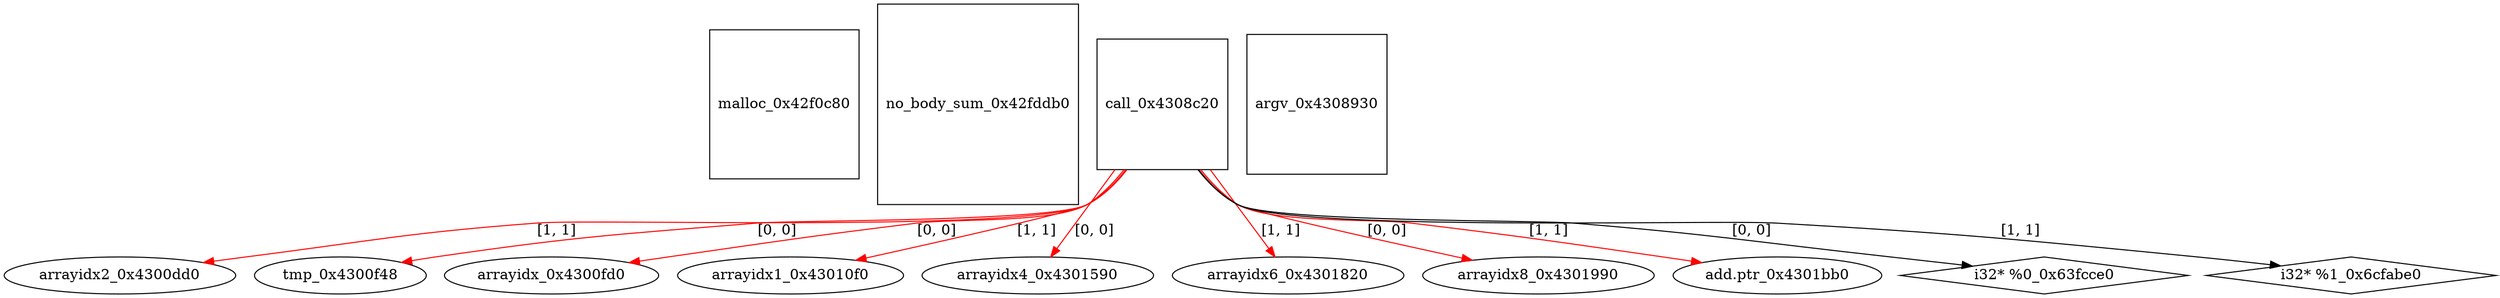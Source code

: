 digraph grafico {
"malloc_0x42f0c80" [shape=square];
"no_body_sum_0x42fddb0" [shape=square];
"arrayidx2_0x4300dd0" [shape=ellipse];
"call_0x4308c20" -> "arrayidx2_0x4300dd0" [label="[1, 1]",color=red];
"tmp_0x4300f48" [shape=ellipse];
"call_0x4308c20" -> "tmp_0x4300f48" [label="[0, 0]",color=red];
"arrayidx_0x4300fd0" [shape=ellipse];
"call_0x4308c20" -> "arrayidx_0x4300fd0" [label="[0, 0]",color=red];
"arrayidx1_0x43010f0" [shape=ellipse];
"call_0x4308c20" -> "arrayidx1_0x43010f0" [label="[1, 1]",color=red];
"arrayidx4_0x4301590" [shape=ellipse];
"call_0x4308c20" -> "arrayidx4_0x4301590" [label="[0, 0]",color=red];
"arrayidx6_0x4301820" [shape=ellipse];
"call_0x4308c20" -> "arrayidx6_0x4301820" [label="[1, 1]",color=red];
"arrayidx8_0x4301990" [shape=ellipse];
"call_0x4308c20" -> "arrayidx8_0x4301990" [label="[0, 0]",color=red];
"add.ptr_0x4301bb0" [shape=ellipse];
"call_0x4308c20" -> "add.ptr_0x4301bb0" [label="[1, 1]",color=red];
"argv_0x4308930" [shape=square];
"call_0x4308c20" [shape=square];
"i32* %0_0x63fcce0" [shape=diamond];
"call_0x4308c20" -> "i32* %0_0x63fcce0" [label="[0, 0]"];
"i32* %1_0x6cfabe0" [shape=diamond];
"call_0x4308c20" -> "i32* %1_0x6cfabe0" [label="[1, 1]"];
}